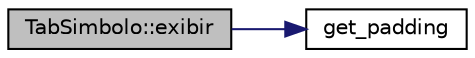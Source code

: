 digraph "TabSimbolo::exibir"
{
  edge [fontname="Helvetica",fontsize="10",labelfontname="Helvetica",labelfontsize="10"];
  node [fontname="Helvetica",fontsize="10",shape=record];
  rankdir="LR";
  Node19 [label="TabSimbolo::exibir",height=0.2,width=0.4,color="black", fillcolor="grey75", style="filled", fontcolor="black"];
  Node19 -> Node20 [color="midnightblue",fontsize="10",style="solid",fontname="Helvetica"];
  Node20 [label="get_padding",height=0.2,width=0.4,color="black", fillcolor="white", style="filled",URL="$_arquivos_8hpp.html#acae530d83a13e0d407569e117a35cec8",tooltip="Recuperação do padding a ser utilizado na numeração de tabelas, conforme as potências de 10..."];
}
